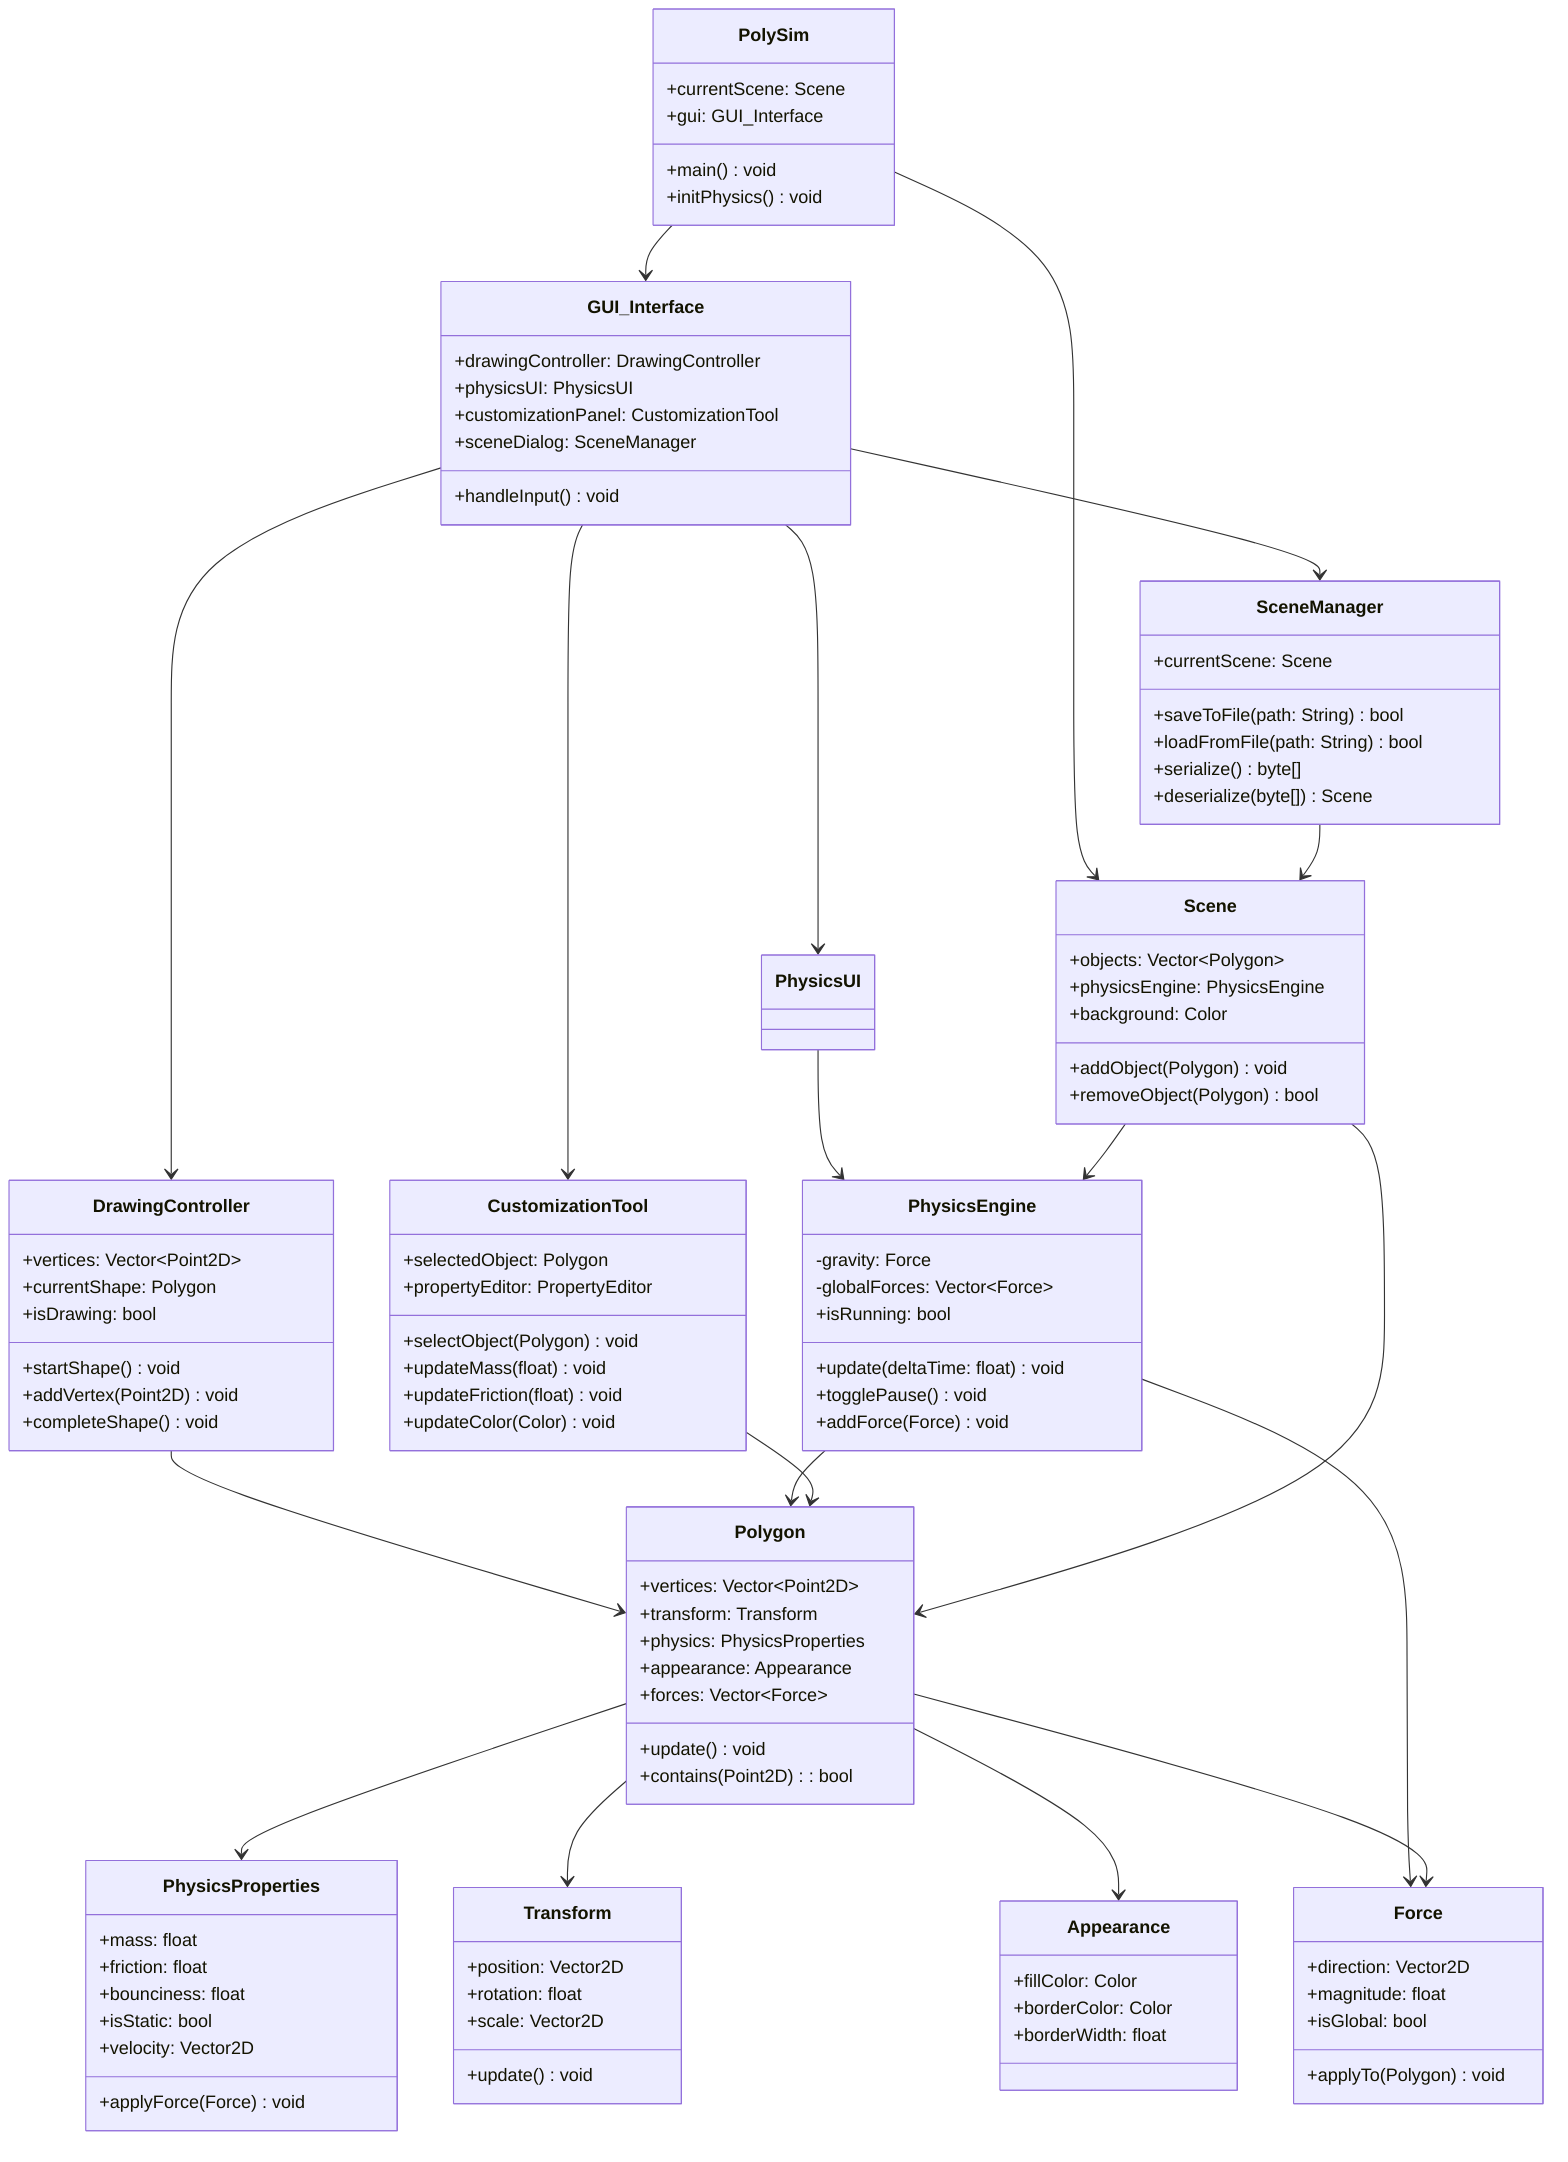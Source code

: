 classDiagram
    class PolySim {
        +main() void
        +currentScene: Scene
        +gui: GUI_Interface
        +initPhysics() void
    }

    class GUI_Interface {
        +drawingController: DrawingController
        +physicsUI: PhysicsUI
        +customizationPanel: CustomizationTool
        +sceneDialog: SceneManager
        +handleInput() void
    }

    class DrawingController {
        +vertices: Vector~Point2D~
        +currentShape: Polygon
        +isDrawing: bool
        +startShape() void
        +addVertex(Point2D) void
        +completeShape() void
    }

    class PhysicsEngine {
        -gravity: Force
        -globalForces: Vector~Force~
        +isRunning: bool
        +update(deltaTime: float) void
        +togglePause() void
        +addForce(Force) void
    }

    class Force {
        +direction: Vector2D
        +magnitude: float
        +isGlobal: bool
        +applyTo(Polygon) void
    }

    class CustomizationTool {
        +selectedObject: Polygon
        +propertyEditor: PropertyEditor
        +selectObject(Polygon) void
        +updateMass(float) void
        +updateFriction(float) void
        +updateColor(Color) void
    }

    class SceneManager {
        +currentScene: Scene
        +saveToFile(path: String) bool
        +loadFromFile(path: String) bool
        +serialize() byte[]
        +deserialize(byte[]) Scene
    }

    class Polygon {
        +vertices: Vector~Point2D~
        +transform: Transform
        +physics: PhysicsProperties
        +appearance: Appearance
        +forces: Vector~Force~
        +update() void
        +contains(Point2D): bool
    }

    class PhysicsProperties {
        +mass: float
        +friction: float
        +bounciness: float
        +isStatic: bool
        +velocity: Vector2D
        +applyForce(Force) void
    }

    class Transform {
        +position: Vector2D
        +rotation: float
        +scale: Vector2D
        +update() void
    }

    class Appearance {
        +fillColor: Color
        +borderColor: Color
        +borderWidth: float
    }

    class Scene {
        +objects: Vector~Polygon~
        +physicsEngine: PhysicsEngine
        +background: Color
        +addObject(Polygon) void
        +removeObject(Polygon) bool
    }

    PolySim --> GUI_Interface
    PolySim --> Scene
    GUI_Interface --> DrawingController
    GUI_Interface --> PhysicsUI
    GUI_Interface --> CustomizationTool
    GUI_Interface --> SceneManager
    DrawingController --> Polygon
    PhysicsUI --> PhysicsEngine
    PhysicsEngine --> Force
    PhysicsEngine --> Polygon
    CustomizationTool --> Polygon
    SceneManager --> Scene
    Scene --> Polygon
    Scene --> PhysicsEngine
    Polygon --> PhysicsProperties
    Polygon --> Transform
    Polygon --> Appearance
    Polygon --> Force